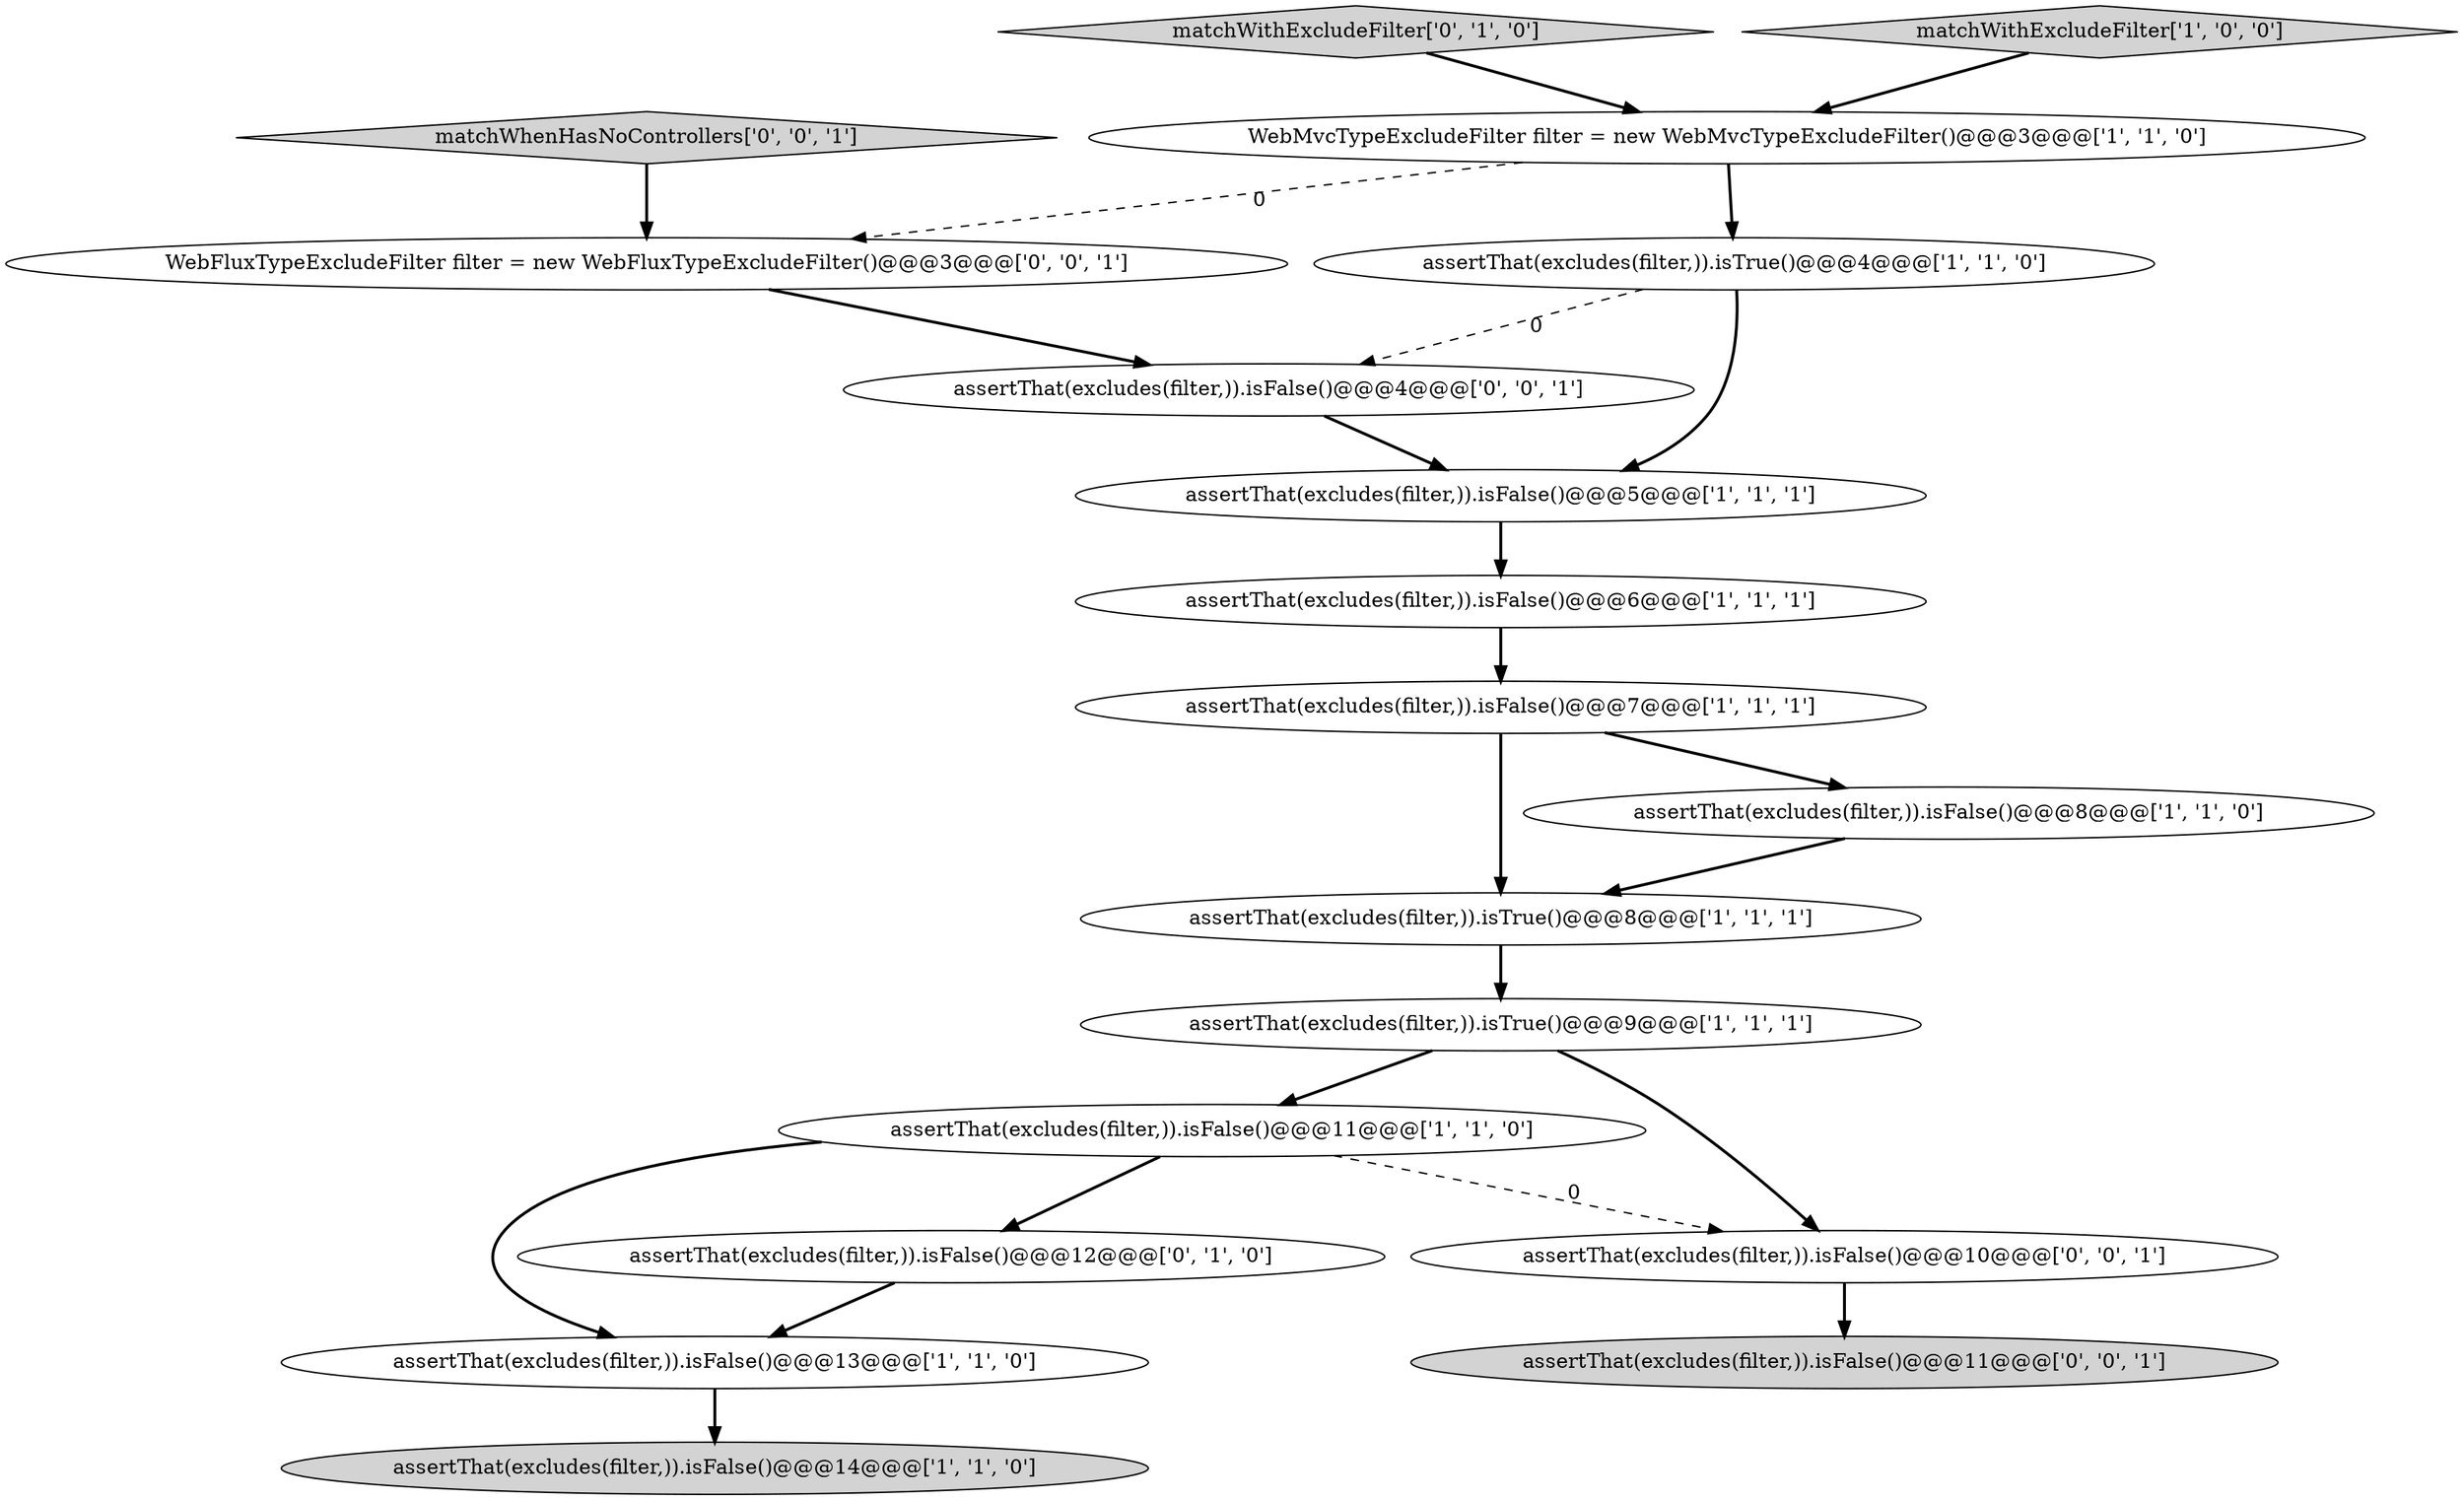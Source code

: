 digraph {
10 [style = filled, label = "assertThat(excludes(filter,)).isFalse()@@@11@@@['1', '1', '0']", fillcolor = white, shape = ellipse image = "AAA0AAABBB1BBB"];
9 [style = filled, label = "assertThat(excludes(filter,)).isFalse()@@@6@@@['1', '1', '1']", fillcolor = white, shape = ellipse image = "AAA0AAABBB1BBB"];
8 [style = filled, label = "assertThat(excludes(filter,)).isTrue()@@@8@@@['1', '1', '1']", fillcolor = white, shape = ellipse image = "AAA0AAABBB1BBB"];
14 [style = filled, label = "assertThat(excludes(filter,)).isFalse()@@@11@@@['0', '0', '1']", fillcolor = lightgray, shape = ellipse image = "AAA0AAABBB3BBB"];
7 [style = filled, label = "assertThat(excludes(filter,)).isTrue()@@@4@@@['1', '1', '0']", fillcolor = white, shape = ellipse image = "AAA0AAABBB1BBB"];
18 [style = filled, label = "matchWhenHasNoControllers['0', '0', '1']", fillcolor = lightgray, shape = diamond image = "AAA0AAABBB3BBB"];
0 [style = filled, label = "assertThat(excludes(filter,)).isFalse()@@@7@@@['1', '1', '1']", fillcolor = white, shape = ellipse image = "AAA0AAABBB1BBB"];
1 [style = filled, label = "assertThat(excludes(filter,)).isFalse()@@@5@@@['1', '1', '1']", fillcolor = white, shape = ellipse image = "AAA0AAABBB1BBB"];
3 [style = filled, label = "assertThat(excludes(filter,)).isFalse()@@@8@@@['1', '1', '0']", fillcolor = white, shape = ellipse image = "AAA0AAABBB1BBB"];
12 [style = filled, label = "matchWithExcludeFilter['0', '1', '0']", fillcolor = lightgray, shape = diamond image = "AAA0AAABBB2BBB"];
11 [style = filled, label = "matchWithExcludeFilter['1', '0', '0']", fillcolor = lightgray, shape = diamond image = "AAA0AAABBB1BBB"];
5 [style = filled, label = "assertThat(excludes(filter,)).isTrue()@@@9@@@['1', '1', '1']", fillcolor = white, shape = ellipse image = "AAA0AAABBB1BBB"];
13 [style = filled, label = "assertThat(excludes(filter,)).isFalse()@@@12@@@['0', '1', '0']", fillcolor = white, shape = ellipse image = "AAA1AAABBB2BBB"];
15 [style = filled, label = "assertThat(excludes(filter,)).isFalse()@@@10@@@['0', '0', '1']", fillcolor = white, shape = ellipse image = "AAA0AAABBB3BBB"];
16 [style = filled, label = "WebFluxTypeExcludeFilter filter = new WebFluxTypeExcludeFilter()@@@3@@@['0', '0', '1']", fillcolor = white, shape = ellipse image = "AAA0AAABBB3BBB"];
6 [style = filled, label = "assertThat(excludes(filter,)).isFalse()@@@14@@@['1', '1', '0']", fillcolor = lightgray, shape = ellipse image = "AAA0AAABBB1BBB"];
17 [style = filled, label = "assertThat(excludes(filter,)).isFalse()@@@4@@@['0', '0', '1']", fillcolor = white, shape = ellipse image = "AAA0AAABBB3BBB"];
2 [style = filled, label = "WebMvcTypeExcludeFilter filter = new WebMvcTypeExcludeFilter()@@@3@@@['1', '1', '0']", fillcolor = white, shape = ellipse image = "AAA0AAABBB1BBB"];
4 [style = filled, label = "assertThat(excludes(filter,)).isFalse()@@@13@@@['1', '1', '0']", fillcolor = white, shape = ellipse image = "AAA0AAABBB1BBB"];
4->6 [style = bold, label=""];
1->9 [style = bold, label=""];
13->4 [style = bold, label=""];
8->5 [style = bold, label=""];
2->7 [style = bold, label=""];
12->2 [style = bold, label=""];
9->0 [style = bold, label=""];
0->3 [style = bold, label=""];
0->8 [style = bold, label=""];
5->10 [style = bold, label=""];
10->15 [style = dashed, label="0"];
11->2 [style = bold, label=""];
7->17 [style = dashed, label="0"];
2->16 [style = dashed, label="0"];
10->13 [style = bold, label=""];
15->14 [style = bold, label=""];
10->4 [style = bold, label=""];
18->16 [style = bold, label=""];
3->8 [style = bold, label=""];
16->17 [style = bold, label=""];
7->1 [style = bold, label=""];
5->15 [style = bold, label=""];
17->1 [style = bold, label=""];
}
